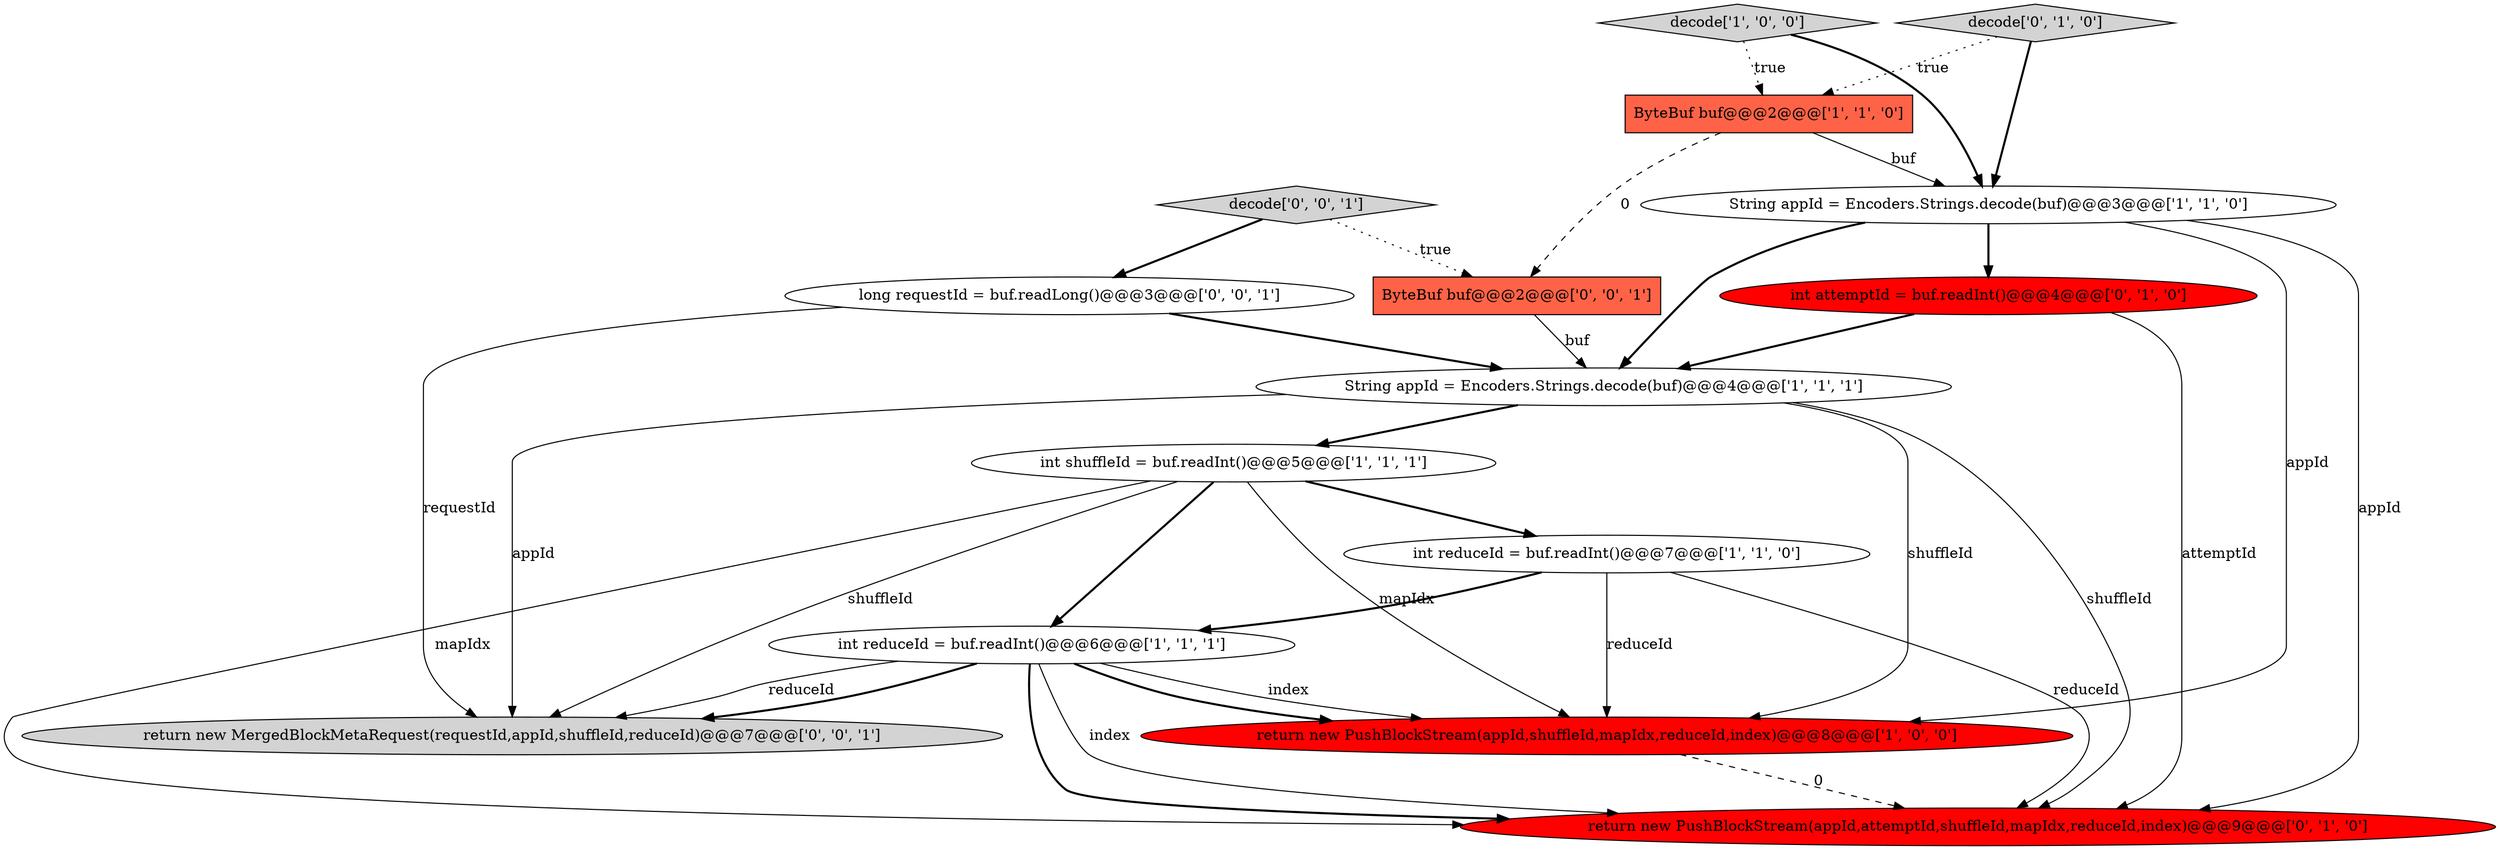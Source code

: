 digraph {
9 [style = filled, label = "int attemptId = buf.readInt()@@@4@@@['0', '1', '0']", fillcolor = red, shape = ellipse image = "AAA1AAABBB2BBB"];
7 [style = filled, label = "String appId = Encoders.Strings.decode(buf)@@@3@@@['1', '1', '0']", fillcolor = white, shape = ellipse image = "AAA0AAABBB1BBB"];
5 [style = filled, label = "return new PushBlockStream(appId,shuffleId,mapIdx,reduceId,index)@@@8@@@['1', '0', '0']", fillcolor = red, shape = ellipse image = "AAA1AAABBB1BBB"];
10 [style = filled, label = "return new PushBlockStream(appId,attemptId,shuffleId,mapIdx,reduceId,index)@@@9@@@['0', '1', '0']", fillcolor = red, shape = ellipse image = "AAA1AAABBB2BBB"];
13 [style = filled, label = "return new MergedBlockMetaRequest(requestId,appId,shuffleId,reduceId)@@@7@@@['0', '0', '1']", fillcolor = lightgray, shape = ellipse image = "AAA0AAABBB3BBB"];
3 [style = filled, label = "int shuffleId = buf.readInt()@@@5@@@['1', '1', '1']", fillcolor = white, shape = ellipse image = "AAA0AAABBB1BBB"];
2 [style = filled, label = "ByteBuf buf@@@2@@@['1', '1', '0']", fillcolor = tomato, shape = box image = "AAA0AAABBB1BBB"];
0 [style = filled, label = "int reduceId = buf.readInt()@@@6@@@['1', '1', '1']", fillcolor = white, shape = ellipse image = "AAA0AAABBB1BBB"];
12 [style = filled, label = "decode['0', '0', '1']", fillcolor = lightgray, shape = diamond image = "AAA0AAABBB3BBB"];
6 [style = filled, label = "decode['1', '0', '0']", fillcolor = lightgray, shape = diamond image = "AAA0AAABBB1BBB"];
11 [style = filled, label = "long requestId = buf.readLong()@@@3@@@['0', '0', '1']", fillcolor = white, shape = ellipse image = "AAA0AAABBB3BBB"];
1 [style = filled, label = "String appId = Encoders.Strings.decode(buf)@@@4@@@['1', '1', '1']", fillcolor = white, shape = ellipse image = "AAA0AAABBB1BBB"];
14 [style = filled, label = "ByteBuf buf@@@2@@@['0', '0', '1']", fillcolor = tomato, shape = box image = "AAA0AAABBB3BBB"];
4 [style = filled, label = "int reduceId = buf.readInt()@@@7@@@['1', '1', '0']", fillcolor = white, shape = ellipse image = "AAA0AAABBB1BBB"];
8 [style = filled, label = "decode['0', '1', '0']", fillcolor = lightgray, shape = diamond image = "AAA0AAABBB2BBB"];
1->10 [style = solid, label="shuffleId"];
2->7 [style = solid, label="buf"];
3->5 [style = solid, label="mapIdx"];
7->1 [style = bold, label=""];
0->13 [style = bold, label=""];
11->1 [style = bold, label=""];
8->2 [style = dotted, label="true"];
14->1 [style = solid, label="buf"];
4->10 [style = solid, label="reduceId"];
12->11 [style = bold, label=""];
1->3 [style = bold, label=""];
1->5 [style = solid, label="shuffleId"];
3->4 [style = bold, label=""];
3->0 [style = bold, label=""];
8->7 [style = bold, label=""];
1->13 [style = solid, label="appId"];
4->0 [style = bold, label=""];
7->9 [style = bold, label=""];
12->14 [style = dotted, label="true"];
0->10 [style = bold, label=""];
3->10 [style = solid, label="mapIdx"];
6->2 [style = dotted, label="true"];
2->14 [style = dashed, label="0"];
0->5 [style = solid, label="index"];
5->10 [style = dashed, label="0"];
11->13 [style = solid, label="requestId"];
7->5 [style = solid, label="appId"];
0->13 [style = solid, label="reduceId"];
4->5 [style = solid, label="reduceId"];
0->10 [style = solid, label="index"];
9->10 [style = solid, label="attemptId"];
7->10 [style = solid, label="appId"];
6->7 [style = bold, label=""];
9->1 [style = bold, label=""];
0->5 [style = bold, label=""];
3->13 [style = solid, label="shuffleId"];
}
